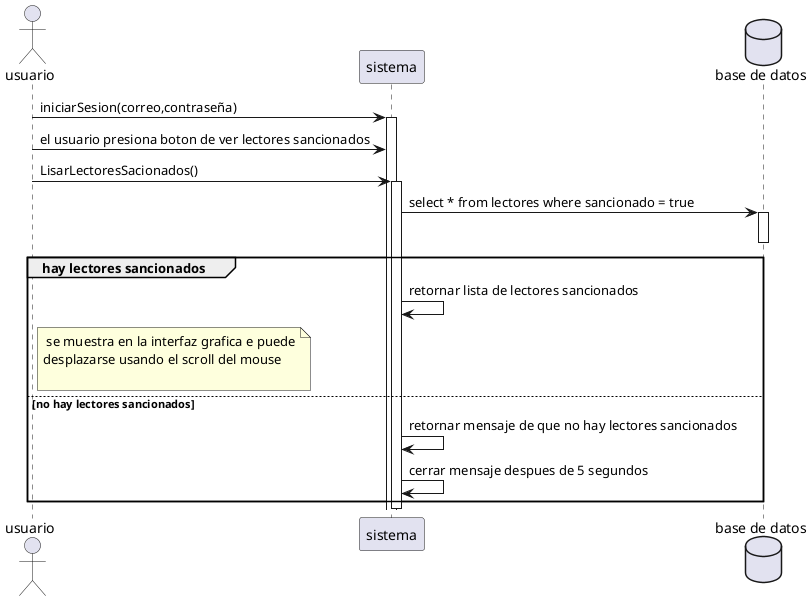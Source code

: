 @startuml

actor "usuario" as u
participant "sistema" as s
database "base de datos" as db  

u -> s:iniciarSesion(correo,contraseña)
activate s
u -> s:el usuario presiona boton de ver lectores sancionados
u -> s:LisarLectoresSacionados()
activate s
s -> db:select * from lectores where sancionado = true
activate db
deactivate db
group hay lectores sancionados
s -> s:retornar lista de lectores sancionados
note right of u
 se muestra en la interfaz grafica e puede
desplazarse usando el scroll del mouse

end note
else no hay lectores sancionados
s -> s:retornar mensaje de que no hay lectores sancionados
s->s: cerrar mensaje despues de 5 segundos
end
deactivate s


@enduml